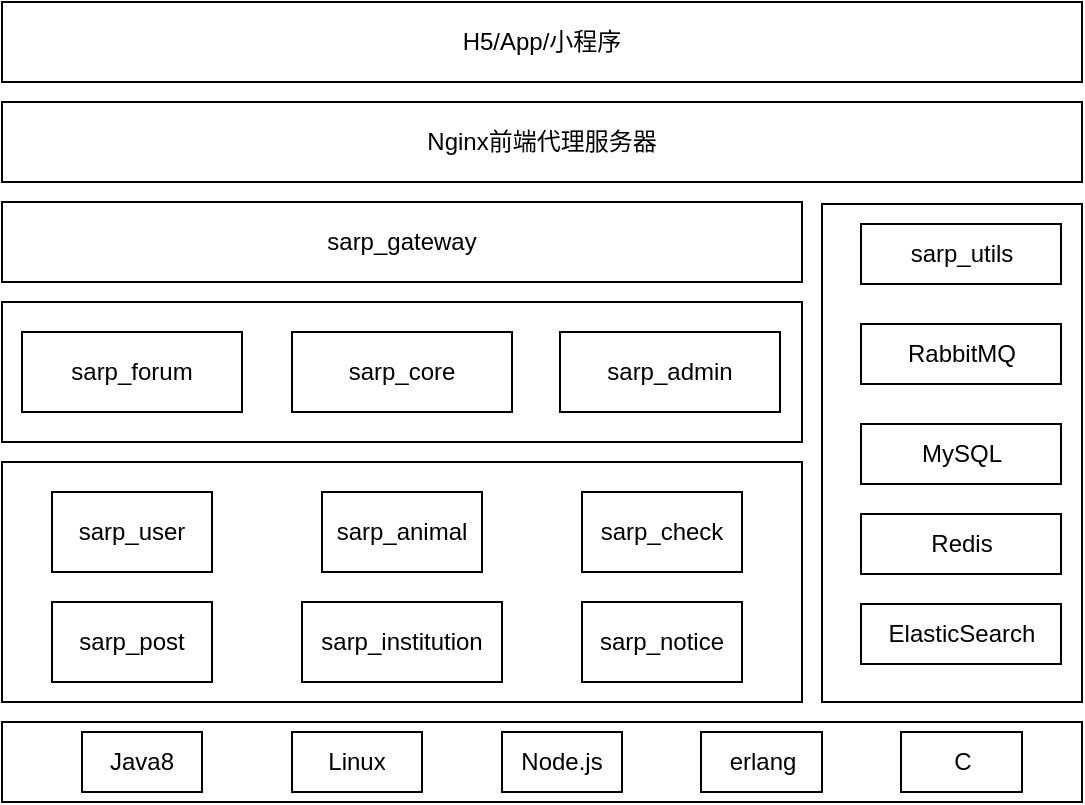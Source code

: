 <mxfile version="24.7.17">
  <diagram name="第 1 页" id="qu09GKPw5UYtH9oqGnBk">
    <mxGraphModel dx="1802" dy="909" grid="1" gridSize="10" guides="1" tooltips="1" connect="1" arrows="1" fold="1" page="1" pageScale="1" pageWidth="827" pageHeight="1169" math="0" shadow="0">
      <root>
        <mxCell id="0" />
        <mxCell id="1" parent="0" />
        <mxCell id="t-jz2oTn483fVJxPEXM8-47" value="" style="rounded=0;whiteSpace=wrap;html=1;" parent="1" vertex="1">
          <mxGeometry x="80" y="460" width="540" height="40" as="geometry" />
        </mxCell>
        <mxCell id="t-jz2oTn483fVJxPEXM8-46" value="" style="rounded=0;whiteSpace=wrap;html=1;" parent="1" vertex="1">
          <mxGeometry x="490" y="201" width="130" height="249" as="geometry" />
        </mxCell>
        <mxCell id="t-jz2oTn483fVJxPEXM8-1" value="H5/App/小程序" style="rounded=0;whiteSpace=wrap;html=1;" parent="1" vertex="1">
          <mxGeometry x="80" y="100" width="540" height="40" as="geometry" />
        </mxCell>
        <mxCell id="t-jz2oTn483fVJxPEXM8-2" value="Nginx前端代理服务器" style="rounded=0;whiteSpace=wrap;html=1;" parent="1" vertex="1">
          <mxGeometry x="80" y="150" width="540" height="40" as="geometry" />
        </mxCell>
        <mxCell id="t-jz2oTn483fVJxPEXM8-3" value="sarp_gateway" style="rounded=0;whiteSpace=wrap;html=1;" parent="1" vertex="1">
          <mxGeometry x="80" y="200" width="400" height="40" as="geometry" />
        </mxCell>
        <mxCell id="t-jz2oTn483fVJxPEXM8-4" value="" style="rounded=0;whiteSpace=wrap;html=1;" parent="1" vertex="1">
          <mxGeometry x="80" y="250" width="400" height="70" as="geometry" />
        </mxCell>
        <mxCell id="t-jz2oTn483fVJxPEXM8-5" value="" style="rounded=0;whiteSpace=wrap;html=1;" parent="1" vertex="1">
          <mxGeometry x="80" y="330" width="400" height="120" as="geometry" />
        </mxCell>
        <mxCell id="t-jz2oTn483fVJxPEXM8-9" value="sarp_forum" style="rounded=0;whiteSpace=wrap;html=1;" parent="1" vertex="1">
          <mxGeometry x="90" y="265" width="110" height="40" as="geometry" />
        </mxCell>
        <mxCell id="t-jz2oTn483fVJxPEXM8-10" value="sarp_core" style="rounded=0;whiteSpace=wrap;html=1;" parent="1" vertex="1">
          <mxGeometry x="225" y="265" width="110" height="40" as="geometry" />
        </mxCell>
        <mxCell id="t-jz2oTn483fVJxPEXM8-12" value="sarp_admin" style="rounded=0;whiteSpace=wrap;html=1;" parent="1" vertex="1">
          <mxGeometry x="359" y="265" width="110" height="40" as="geometry" />
        </mxCell>
        <mxCell id="t-jz2oTn483fVJxPEXM8-13" value="sarp_user" style="rounded=0;whiteSpace=wrap;html=1;" parent="1" vertex="1">
          <mxGeometry x="105" y="345" width="80" height="40" as="geometry" />
        </mxCell>
        <mxCell id="t-jz2oTn483fVJxPEXM8-14" value="sarp_animal" style="rounded=0;whiteSpace=wrap;html=1;" parent="1" vertex="1">
          <mxGeometry x="240" y="345" width="80" height="40" as="geometry" />
        </mxCell>
        <mxCell id="t-jz2oTn483fVJxPEXM8-15" value="sarp_check" style="rounded=0;whiteSpace=wrap;html=1;" parent="1" vertex="1">
          <mxGeometry x="370" y="345" width="80" height="40" as="geometry" />
        </mxCell>
        <mxCell id="t-jz2oTn483fVJxPEXM8-16" value="sarp_notice" style="rounded=0;whiteSpace=wrap;html=1;" parent="1" vertex="1">
          <mxGeometry x="370" y="400" width="80" height="40" as="geometry" />
        </mxCell>
        <mxCell id="t-jz2oTn483fVJxPEXM8-17" value="sarp_institution" style="rounded=0;whiteSpace=wrap;html=1;" parent="1" vertex="1">
          <mxGeometry x="230" y="400" width="100" height="40" as="geometry" />
        </mxCell>
        <mxCell id="t-jz2oTn483fVJxPEXM8-18" value="sarp_post" style="rounded=0;whiteSpace=wrap;html=1;" parent="1" vertex="1">
          <mxGeometry x="105" y="400" width="80" height="40" as="geometry" />
        </mxCell>
        <mxCell id="t-jz2oTn483fVJxPEXM8-19" value="sarp_utils" style="rounded=0;whiteSpace=wrap;html=1;" parent="1" vertex="1">
          <mxGeometry x="509.5" y="211" width="100" height="30" as="geometry" />
        </mxCell>
        <mxCell id="t-jz2oTn483fVJxPEXM8-20" value="RabbitMQ" style="rounded=0;whiteSpace=wrap;html=1;" parent="1" vertex="1">
          <mxGeometry x="509.5" y="261" width="100" height="30" as="geometry" />
        </mxCell>
        <mxCell id="t-jz2oTn483fVJxPEXM8-21" value="MySQL" style="rounded=0;whiteSpace=wrap;html=1;" parent="1" vertex="1">
          <mxGeometry x="509.5" y="311" width="100" height="30" as="geometry" />
        </mxCell>
        <mxCell id="t-jz2oTn483fVJxPEXM8-22" value="Redis" style="rounded=0;whiteSpace=wrap;html=1;" parent="1" vertex="1">
          <mxGeometry x="509.5" y="356" width="100" height="30" as="geometry" />
        </mxCell>
        <mxCell id="t-jz2oTn483fVJxPEXM8-23" value="ElasticS&lt;span style=&quot;background-color: initial;&quot;&gt;earch&lt;/span&gt;" style="rounded=0;whiteSpace=wrap;html=1;" parent="1" vertex="1">
          <mxGeometry x="509.5" y="401" width="100" height="30" as="geometry" />
        </mxCell>
        <mxCell id="t-jz2oTn483fVJxPEXM8-34" value="Java8" style="rounded=0;whiteSpace=wrap;html=1;" parent="1" vertex="1">
          <mxGeometry x="120" y="465" width="60" height="30" as="geometry" />
        </mxCell>
        <mxCell id="t-jz2oTn483fVJxPEXM8-48" value="Linux" style="rounded=0;whiteSpace=wrap;html=1;" parent="1" vertex="1">
          <mxGeometry x="225" y="465" width="65" height="30" as="geometry" />
        </mxCell>
        <mxCell id="t-jz2oTn483fVJxPEXM8-49" value="Node.js" style="rounded=0;whiteSpace=wrap;html=1;" parent="1" vertex="1">
          <mxGeometry x="330" y="465" width="60" height="30" as="geometry" />
        </mxCell>
        <mxCell id="t-jz2oTn483fVJxPEXM8-51" value="erlang" style="rounded=0;whiteSpace=wrap;html=1;" parent="1" vertex="1">
          <mxGeometry x="429.5" y="465" width="60.5" height="30" as="geometry" />
        </mxCell>
        <mxCell id="t-jz2oTn483fVJxPEXM8-52" value="C" style="rounded=0;whiteSpace=wrap;html=1;" parent="1" vertex="1">
          <mxGeometry x="529.5" y="465" width="60.5" height="30" as="geometry" />
        </mxCell>
      </root>
    </mxGraphModel>
  </diagram>
</mxfile>
